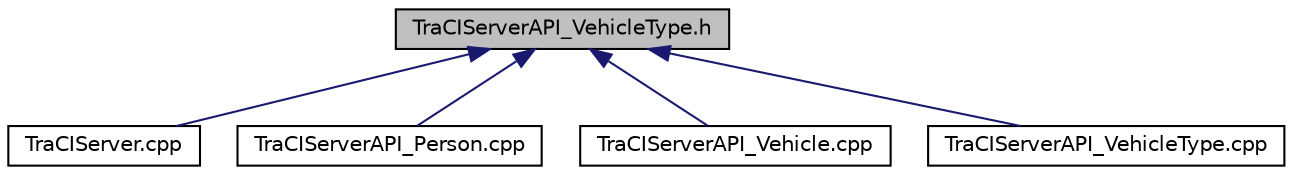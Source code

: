 digraph "TraCIServerAPI_VehicleType.h"
{
  edge [fontname="Helvetica",fontsize="10",labelfontname="Helvetica",labelfontsize="10"];
  node [fontname="Helvetica",fontsize="10",shape=record];
  Node84 [label="TraCIServerAPI_VehicleType.h",height=0.2,width=0.4,color="black", fillcolor="grey75", style="filled", fontcolor="black"];
  Node84 -> Node85 [dir="back",color="midnightblue",fontsize="10",style="solid",fontname="Helvetica"];
  Node85 [label="TraCIServer.cpp",height=0.2,width=0.4,color="black", fillcolor="white", style="filled",URL="$d0/d7d/_tra_c_i_server_8cpp.html"];
  Node84 -> Node86 [dir="back",color="midnightblue",fontsize="10",style="solid",fontname="Helvetica"];
  Node86 [label="TraCIServerAPI_Person.cpp",height=0.2,width=0.4,color="black", fillcolor="white", style="filled",URL="$dd/d4f/_tra_c_i_server_a_p_i___person_8cpp.html"];
  Node84 -> Node87 [dir="back",color="midnightblue",fontsize="10",style="solid",fontname="Helvetica"];
  Node87 [label="TraCIServerAPI_Vehicle.cpp",height=0.2,width=0.4,color="black", fillcolor="white", style="filled",URL="$d3/de4/_tra_c_i_server_a_p_i___vehicle_8cpp.html"];
  Node84 -> Node88 [dir="back",color="midnightblue",fontsize="10",style="solid",fontname="Helvetica"];
  Node88 [label="TraCIServerAPI_VehicleType.cpp",height=0.2,width=0.4,color="black", fillcolor="white", style="filled",URL="$d9/de0/_tra_c_i_server_a_p_i___vehicle_type_8cpp.html"];
}
